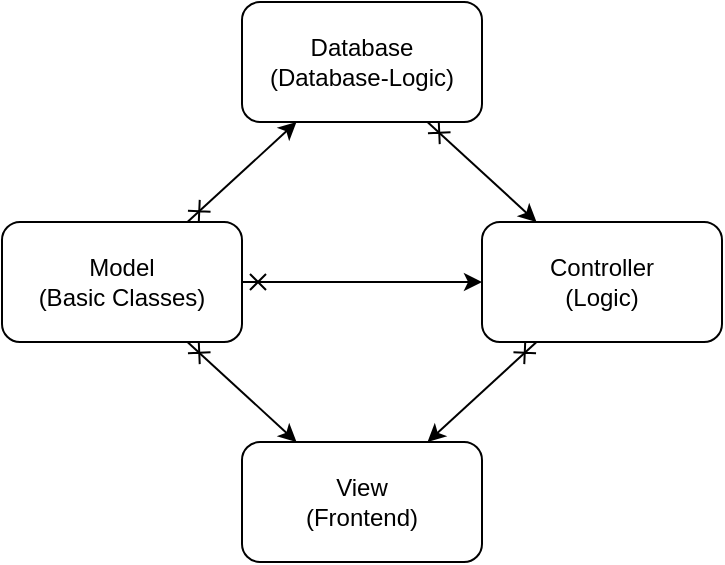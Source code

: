 <mxfile version="12.4.2" type="device" pages="1"><diagram id="QilTmJy9PvDIiep6L4qx" name="Page-1"><mxGraphModel dx="1072" dy="792" grid="1" gridSize="10" guides="1" tooltips="1" connect="1" arrows="1" fold="1" page="1" pageScale="1" pageWidth="827" pageHeight="1169" math="0" shadow="0"><root><mxCell id="0"/><mxCell id="1" parent="0"/><mxCell id="j0amc7bkqoO371Gp4Xam-3" value="View&lt;br&gt;(Frontend)" style="rounded=1;whiteSpace=wrap;html=1;" parent="1" vertex="1"><mxGeometry x="360" y="440" width="120" height="60" as="geometry"/></mxCell><mxCell id="j0amc7bkqoO371Gp4Xam-8" style="edgeStyle=none;rounded=0;orthogonalLoop=1;jettySize=auto;html=1;startArrow=cross;startFill=0;" parent="1" source="j0amc7bkqoO371Gp4Xam-4" target="j0amc7bkqoO371Gp4Xam-6" edge="1"><mxGeometry relative="1" as="geometry"/></mxCell><mxCell id="j0amc7bkqoO371Gp4Xam-4" value="Database&lt;br&gt;(Database-Logic)" style="rounded=1;whiteSpace=wrap;html=1;" parent="1" vertex="1"><mxGeometry x="360" y="220" width="120" height="60" as="geometry"/></mxCell><mxCell id="j0amc7bkqoO371Gp4Xam-9" style="edgeStyle=none;rounded=0;orthogonalLoop=1;jettySize=auto;html=1;exitX=1;exitY=0.5;exitDx=0;exitDy=0;startArrow=cross;startFill=0;" parent="1" source="j0amc7bkqoO371Gp4Xam-5" target="j0amc7bkqoO371Gp4Xam-6" edge="1"><mxGeometry relative="1" as="geometry"/></mxCell><mxCell id="j0amc7bkqoO371Gp4Xam-10" style="edgeStyle=none;rounded=0;orthogonalLoop=1;jettySize=auto;html=1;startArrow=cross;startFill=0;" parent="1" source="j0amc7bkqoO371Gp4Xam-5" target="j0amc7bkqoO371Gp4Xam-4" edge="1"><mxGeometry relative="1" as="geometry"><mxPoint x="340" y="280" as="sourcePoint"/></mxGeometry></mxCell><mxCell id="j0amc7bkqoO371Gp4Xam-11" style="edgeStyle=none;rounded=0;orthogonalLoop=1;jettySize=auto;html=1;startArrow=cross;startFill=0;" parent="1" source="j0amc7bkqoO371Gp4Xam-5" target="j0amc7bkqoO371Gp4Xam-3" edge="1"><mxGeometry relative="1" as="geometry"/></mxCell><mxCell id="j0amc7bkqoO371Gp4Xam-5" value="Model&lt;br&gt;(Basic Classes)" style="rounded=1;whiteSpace=wrap;html=1;" parent="1" vertex="1"><mxGeometry x="240" y="330" width="120" height="60" as="geometry"/></mxCell><mxCell id="j0amc7bkqoO371Gp4Xam-12" style="edgeStyle=none;rounded=0;orthogonalLoop=1;jettySize=auto;html=1;startArrow=cross;startFill=0;" parent="1" source="j0amc7bkqoO371Gp4Xam-6" target="j0amc7bkqoO371Gp4Xam-3" edge="1"><mxGeometry relative="1" as="geometry"/></mxCell><mxCell id="j0amc7bkqoO371Gp4Xam-6" value="Controller&lt;br&gt;(Logic)" style="rounded=1;whiteSpace=wrap;html=1;" parent="1" vertex="1"><mxGeometry x="480" y="330" width="120" height="60" as="geometry"/></mxCell></root></mxGraphModel></diagram></mxfile>